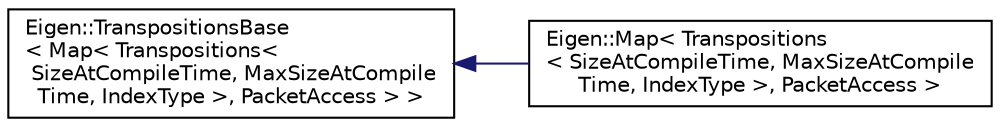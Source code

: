digraph "Graphical Class Hierarchy"
{
  edge [fontname="Helvetica",fontsize="10",labelfontname="Helvetica",labelfontsize="10"];
  node [fontname="Helvetica",fontsize="10",shape=record];
  rankdir="LR";
  Node1 [label="Eigen::TranspositionsBase\l\< Map\< Transpositions\<\l SizeAtCompileTime, MaxSizeAtCompile\lTime, IndexType \>, PacketAccess \> \>",height=0.2,width=0.4,color="black", fillcolor="white", style="filled",URL="$class_eigen_1_1_transpositions_base.html"];
  Node1 -> Node2 [dir="back",color="midnightblue",fontsize="10",style="solid",fontname="Helvetica"];
  Node2 [label="Eigen::Map\< Transpositions\l\< SizeAtCompileTime, MaxSizeAtCompile\lTime, IndexType \>, PacketAccess \>",height=0.2,width=0.4,color="black", fillcolor="white", style="filled",URL="$class_eigen_1_1_map_3_01_transpositions_3_01_size_at_compile_time_00_01_max_size_at_compile_time495b7bd1eee539551679afbe5b4dd28d.html"];
}
